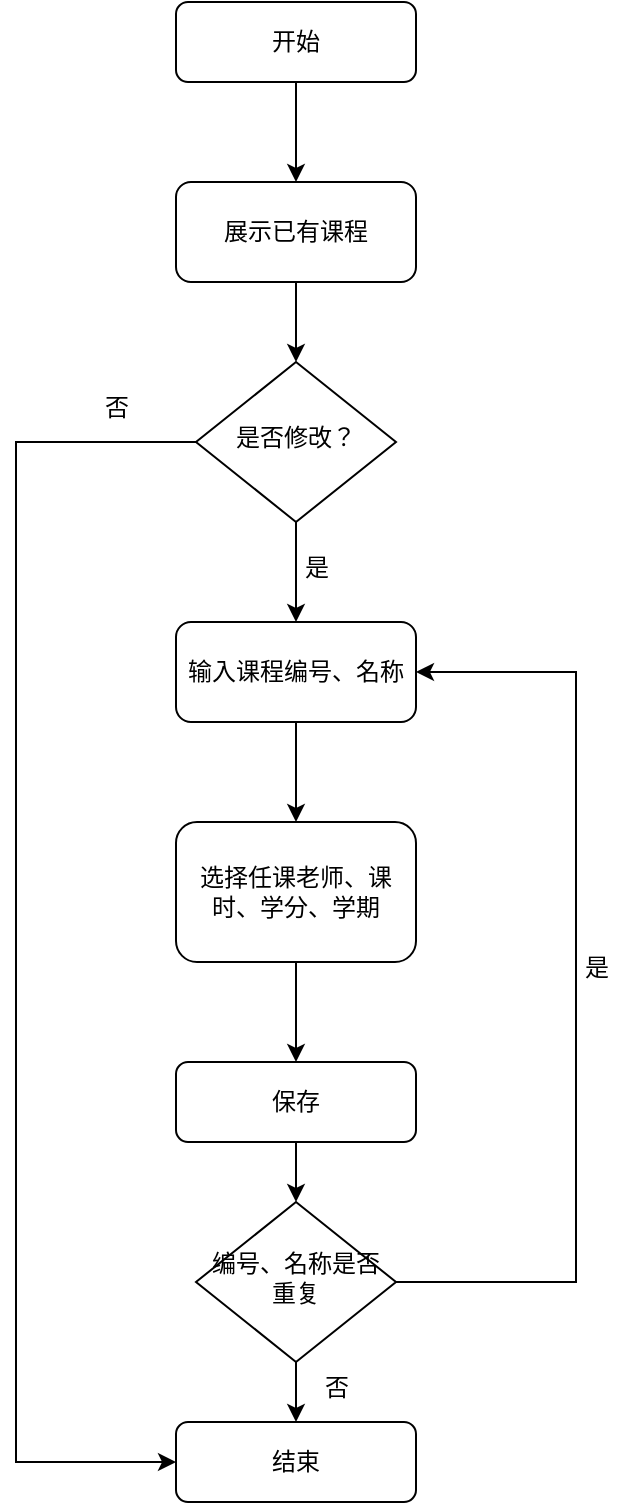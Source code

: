 <mxfile version="22.0.4" type="github">
  <diagram name="第 1 页" id="-3Tou5fD3TzC763HK5R6">
    <mxGraphModel dx="1562" dy="913" grid="1" gridSize="10" guides="1" tooltips="1" connect="1" arrows="1" fold="1" page="1" pageScale="1" pageWidth="827" pageHeight="1169" math="0" shadow="0">
      <root>
        <mxCell id="0" />
        <mxCell id="1" parent="0" />
        <mxCell id="34Q2GrzJtU4outot9Cv6-1" value="" style="edgeStyle=orthogonalEdgeStyle;rounded=0;orthogonalLoop=1;jettySize=auto;html=1;" parent="1" source="AAmkFrmr3MbG6_MhNlWc-2" target="AAmkFrmr3MbG6_MhNlWc-14" edge="1">
          <mxGeometry relative="1" as="geometry" />
        </mxCell>
        <mxCell id="AAmkFrmr3MbG6_MhNlWc-2" value="开始" style="rounded=1;whiteSpace=wrap;html=1;fontSize=12;glass=0;strokeWidth=1;shadow=0;" parent="1" vertex="1">
          <mxGeometry x="160" y="80" width="120" height="40" as="geometry" />
        </mxCell>
        <mxCell id="AAmkFrmr3MbG6_MhNlWc-9" value="" style="edgeStyle=orthogonalEdgeStyle;rounded=0;orthogonalLoop=1;jettySize=auto;html=1;exitX=0.5;exitY=1;exitDx=0;exitDy=0;" parent="1" edge="1">
          <mxGeometry relative="1" as="geometry">
            <mxPoint x="220" y="340" as="sourcePoint" />
            <mxPoint x="220" y="390" as="targetPoint" />
          </mxGeometry>
        </mxCell>
        <mxCell id="AAmkFrmr3MbG6_MhNlWc-10" value="结束" style="rounded=1;whiteSpace=wrap;html=1;fontSize=12;glass=0;strokeWidth=1;shadow=0;" parent="1" vertex="1">
          <mxGeometry x="160" y="790" width="120" height="40" as="geometry" />
        </mxCell>
        <mxCell id="TkWlUsOprMcdzNKrpfM2-2" value="" style="edgeStyle=orthogonalEdgeStyle;rounded=0;orthogonalLoop=1;jettySize=auto;html=1;" parent="1" source="AAmkFrmr3MbG6_MhNlWc-11" target="TkWlUsOprMcdzNKrpfM2-1" edge="1">
          <mxGeometry relative="1" as="geometry" />
        </mxCell>
        <mxCell id="AAmkFrmr3MbG6_MhNlWc-11" value="选择任课老师、课时、学分、学期" style="rounded=1;whiteSpace=wrap;html=1;fontSize=12;glass=0;strokeWidth=1;shadow=0;" parent="1" vertex="1">
          <mxGeometry x="160" y="490" width="120" height="70" as="geometry" />
        </mxCell>
        <mxCell id="AAmkFrmr3MbG6_MhNlWc-13" value="" style="edgeStyle=orthogonalEdgeStyle;rounded=0;orthogonalLoop=1;jettySize=auto;html=1;" parent="1" source="AAmkFrmr3MbG6_MhNlWc-14" edge="1">
          <mxGeometry relative="1" as="geometry">
            <mxPoint x="220" y="260" as="targetPoint" />
          </mxGeometry>
        </mxCell>
        <mxCell id="AAmkFrmr3MbG6_MhNlWc-14" value="展示已有课程" style="rounded=1;whiteSpace=wrap;html=1;fontSize=12;glass=0;strokeWidth=1;shadow=0;" parent="1" vertex="1">
          <mxGeometry x="160" y="170" width="120" height="50" as="geometry" />
        </mxCell>
        <mxCell id="AAmkFrmr3MbG6_MhNlWc-16" value="" style="edgeStyle=orthogonalEdgeStyle;rounded=0;orthogonalLoop=1;jettySize=auto;html=1;" parent="1" source="AAmkFrmr3MbG6_MhNlWc-17" target="AAmkFrmr3MbG6_MhNlWc-11" edge="1">
          <mxGeometry relative="1" as="geometry" />
        </mxCell>
        <mxCell id="AAmkFrmr3MbG6_MhNlWc-17" value="输入课程编号、名称" style="rounded=1;whiteSpace=wrap;html=1;fontSize=12;glass=0;strokeWidth=1;shadow=0;" parent="1" vertex="1">
          <mxGeometry x="160" y="390" width="120" height="50" as="geometry" />
        </mxCell>
        <mxCell id="TkWlUsOprMcdzNKrpfM2-5" value="" style="edgeStyle=orthogonalEdgeStyle;rounded=0;orthogonalLoop=1;jettySize=auto;html=1;" parent="1" source="TkWlUsOprMcdzNKrpfM2-1" target="TkWlUsOprMcdzNKrpfM2-4" edge="1">
          <mxGeometry relative="1" as="geometry" />
        </mxCell>
        <mxCell id="TkWlUsOprMcdzNKrpfM2-1" value="保存" style="rounded=1;whiteSpace=wrap;html=1;fontSize=12;glass=0;strokeWidth=1;shadow=0;" parent="1" vertex="1">
          <mxGeometry x="160" y="610" width="120" height="40" as="geometry" />
        </mxCell>
        <mxCell id="TkWlUsOprMcdzNKrpfM2-6" value="" style="edgeStyle=orthogonalEdgeStyle;rounded=0;orthogonalLoop=1;jettySize=auto;html=1;" parent="1" source="TkWlUsOprMcdzNKrpfM2-4" target="AAmkFrmr3MbG6_MhNlWc-10" edge="1">
          <mxGeometry relative="1" as="geometry" />
        </mxCell>
        <mxCell id="TkWlUsOprMcdzNKrpfM2-9" value="" style="edgeStyle=orthogonalEdgeStyle;rounded=0;orthogonalLoop=1;jettySize=auto;html=1;entryX=1;entryY=0.5;entryDx=0;entryDy=0;" parent="1" source="TkWlUsOprMcdzNKrpfM2-4" target="AAmkFrmr3MbG6_MhNlWc-17" edge="1">
          <mxGeometry relative="1" as="geometry">
            <mxPoint x="340" y="720" as="targetPoint" />
            <Array as="points">
              <mxPoint x="360" y="720" />
              <mxPoint x="360" y="415" />
            </Array>
          </mxGeometry>
        </mxCell>
        <mxCell id="TkWlUsOprMcdzNKrpfM2-4" value="编号、名称是否重复" style="rhombus;whiteSpace=wrap;html=1;shadow=0;fontFamily=Helvetica;fontSize=12;align=center;strokeWidth=1;spacing=6;spacingTop=-4;" parent="1" vertex="1">
          <mxGeometry x="170" y="680" width="100" height="80" as="geometry" />
        </mxCell>
        <mxCell id="TkWlUsOprMcdzNKrpfM2-7" value="否" style="text;html=1;align=center;verticalAlign=middle;resizable=0;points=[];autosize=1;strokeColor=none;fillColor=none;" parent="1" vertex="1">
          <mxGeometry x="220" y="758" width="40" height="30" as="geometry" />
        </mxCell>
        <mxCell id="TkWlUsOprMcdzNKrpfM2-11" value="是" style="text;html=1;align=center;verticalAlign=middle;resizable=0;points=[];autosize=1;strokeColor=none;fillColor=none;" parent="1" vertex="1">
          <mxGeometry x="350" y="548" width="40" height="30" as="geometry" />
        </mxCell>
        <mxCell id="34Q2GrzJtU4outot9Cv6-5" value="" style="edgeStyle=orthogonalEdgeStyle;rounded=0;orthogonalLoop=1;jettySize=auto;html=1;" parent="1" source="34Q2GrzJtU4outot9Cv6-2" edge="1">
          <mxGeometry relative="1" as="geometry">
            <mxPoint x="160" y="810" as="targetPoint" />
            <Array as="points">
              <mxPoint x="80" y="300" />
              <mxPoint x="80" y="810" />
            </Array>
          </mxGeometry>
        </mxCell>
        <mxCell id="34Q2GrzJtU4outot9Cv6-2" value="是否修改？" style="rhombus;whiteSpace=wrap;html=1;shadow=0;fontFamily=Helvetica;fontSize=12;align=center;strokeWidth=1;spacing=6;spacingTop=-4;" parent="1" vertex="1">
          <mxGeometry x="170" y="260" width="100" height="80" as="geometry" />
        </mxCell>
        <mxCell id="34Q2GrzJtU4outot9Cv6-3" value="是" style="text;html=1;align=center;verticalAlign=middle;resizable=0;points=[];autosize=1;strokeColor=none;fillColor=none;" parent="1" vertex="1">
          <mxGeometry x="210" y="348" width="40" height="30" as="geometry" />
        </mxCell>
        <mxCell id="34Q2GrzJtU4outot9Cv6-6" value="否" style="text;html=1;align=center;verticalAlign=middle;resizable=0;points=[];autosize=1;strokeColor=none;fillColor=none;" parent="1" vertex="1">
          <mxGeometry x="110" y="268" width="40" height="30" as="geometry" />
        </mxCell>
      </root>
    </mxGraphModel>
  </diagram>
</mxfile>

